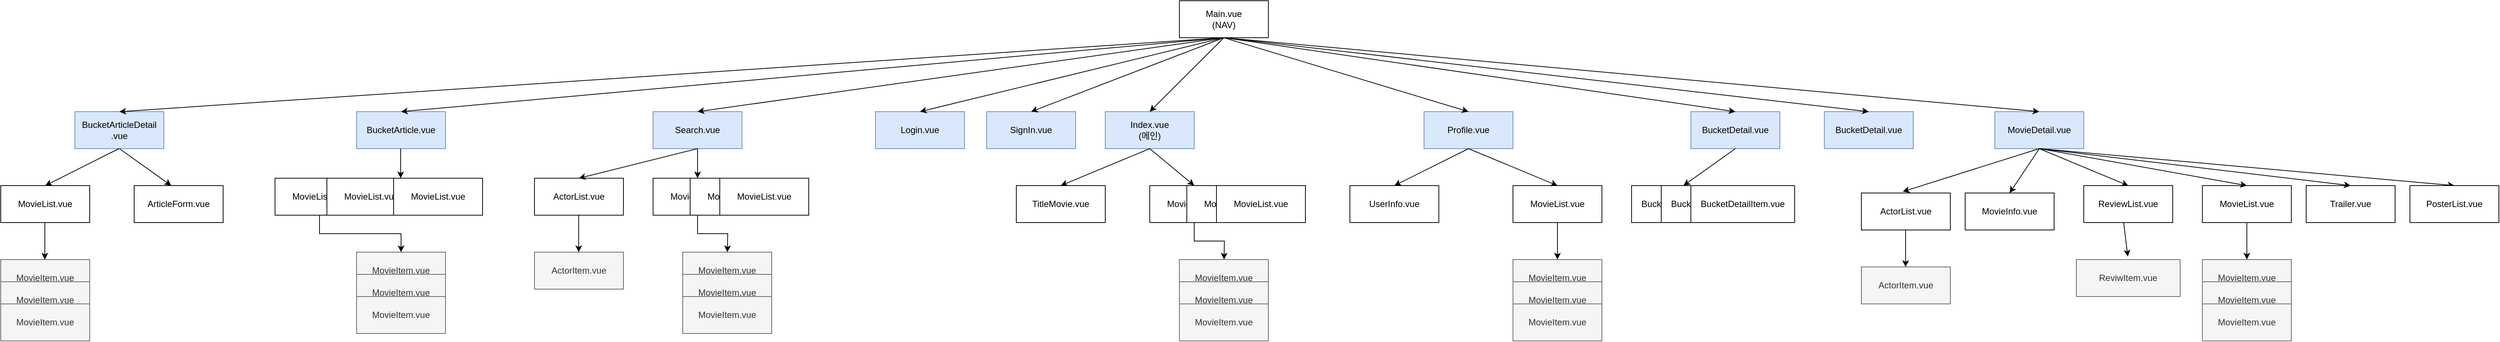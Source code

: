<mxfile version="18.0.7" type="github">
  <diagram id="prtHgNgQTEPvFCAcTncT" name="Page-1">
    <mxGraphModel dx="4049" dy="2137" grid="1" gridSize="10" guides="1" tooltips="1" connect="1" arrows="1" fold="1" page="1" pageScale="1" pageWidth="2336" pageHeight="1654" math="0" shadow="0">
      <root>
        <mxCell id="0" />
        <mxCell id="1" parent="0" />
        <mxCell id="x_m-USDx07PcHqTr6qs1-2" value="Main.vue&lt;br&gt;(NAV)" style="rounded=0;whiteSpace=wrap;html=1;" vertex="1" parent="1">
          <mxGeometry x="2040" y="140" width="120" height="50" as="geometry" />
        </mxCell>
        <mxCell id="x_m-USDx07PcHqTr6qs1-3" value="Login.vue" style="rounded=0;whiteSpace=wrap;html=1;fillColor=#dae8fc;strokeColor=#6c8ebf;" vertex="1" parent="1">
          <mxGeometry x="1630" y="290" width="120" height="50" as="geometry" />
        </mxCell>
        <mxCell id="x_m-USDx07PcHqTr6qs1-4" value="SignIn.vue" style="rounded=0;whiteSpace=wrap;html=1;fillColor=#dae8fc;strokeColor=#6c8ebf;" vertex="1" parent="1">
          <mxGeometry x="1780" y="290" width="120" height="50" as="geometry" />
        </mxCell>
        <mxCell id="x_m-USDx07PcHqTr6qs1-5" value="Index.vue&lt;br&gt;(메인)" style="rounded=0;whiteSpace=wrap;html=1;fillColor=#dae8fc;strokeColor=#6c8ebf;" vertex="1" parent="1">
          <mxGeometry x="1940" y="290" width="120" height="50" as="geometry" />
        </mxCell>
        <mxCell id="x_m-USDx07PcHqTr6qs1-6" value="Profile.vue" style="rounded=0;whiteSpace=wrap;html=1;fillColor=#dae8fc;strokeColor=#6c8ebf;" vertex="1" parent="1">
          <mxGeometry x="2370" y="290" width="120" height="50" as="geometry" />
        </mxCell>
        <mxCell id="x_m-USDx07PcHqTr6qs1-17" value="" style="endArrow=classic;html=1;rounded=0;entryX=0.5;entryY=0;entryDx=0;entryDy=0;" edge="1" parent="1" target="x_m-USDx07PcHqTr6qs1-5">
          <mxGeometry width="50" height="50" relative="1" as="geometry">
            <mxPoint x="2100" y="190" as="sourcePoint" />
            <mxPoint x="2180" y="235" as="targetPoint" />
          </mxGeometry>
        </mxCell>
        <mxCell id="x_m-USDx07PcHqTr6qs1-19" value="" style="endArrow=classic;html=1;rounded=0;entryX=0.5;entryY=0;entryDx=0;entryDy=0;" edge="1" parent="1" target="x_m-USDx07PcHqTr6qs1-6">
          <mxGeometry width="50" height="50" relative="1" as="geometry">
            <mxPoint x="2100" y="190" as="sourcePoint" />
            <mxPoint x="2340" y="240" as="targetPoint" />
          </mxGeometry>
        </mxCell>
        <mxCell id="x_m-USDx07PcHqTr6qs1-20" value="" style="endArrow=classic;html=1;rounded=0;entryX=0.5;entryY=0;entryDx=0;entryDy=0;exitX=0.5;exitY=1;exitDx=0;exitDy=0;" edge="1" parent="1" source="x_m-USDx07PcHqTr6qs1-2" target="x_m-USDx07PcHqTr6qs1-4">
          <mxGeometry width="50" height="50" relative="1" as="geometry">
            <mxPoint x="2030" y="210" as="sourcePoint" />
            <mxPoint x="2110" y="300" as="targetPoint" />
          </mxGeometry>
        </mxCell>
        <mxCell id="x_m-USDx07PcHqTr6qs1-21" value="" style="endArrow=classic;html=1;rounded=0;entryX=0.5;entryY=0;entryDx=0;entryDy=0;exitX=0.5;exitY=1;exitDx=0;exitDy=0;" edge="1" parent="1" source="x_m-USDx07PcHqTr6qs1-2" target="x_m-USDx07PcHqTr6qs1-3">
          <mxGeometry width="50" height="50" relative="1" as="geometry">
            <mxPoint x="1900" y="190" as="sourcePoint" />
            <mxPoint x="1660" y="280" as="targetPoint" />
          </mxGeometry>
        </mxCell>
        <mxCell id="x_m-USDx07PcHqTr6qs1-22" value="" style="endArrow=classic;html=1;rounded=0;exitX=0.5;exitY=1;exitDx=0;exitDy=0;entryX=0.5;entryY=0;entryDx=0;entryDy=0;" edge="1" parent="1" source="x_m-USDx07PcHqTr6qs1-5" target="x_m-USDx07PcHqTr6qs1-23">
          <mxGeometry width="50" height="50" relative="1" as="geometry">
            <mxPoint x="2000" y="390" as="sourcePoint" />
            <mxPoint x="2180" y="380" as="targetPoint" />
          </mxGeometry>
        </mxCell>
        <mxCell id="x_m-USDx07PcHqTr6qs1-23" value="TitleMovie.vue" style="rounded=0;whiteSpace=wrap;html=1;" vertex="1" parent="1">
          <mxGeometry x="1820" y="390" width="120" height="50" as="geometry" />
        </mxCell>
        <mxCell id="x_m-USDx07PcHqTr6qs1-29" style="edgeStyle=orthogonalEdgeStyle;rounded=0;orthogonalLoop=1;jettySize=auto;html=1;exitX=0.5;exitY=1;exitDx=0;exitDy=0;" edge="1" parent="1" source="x_m-USDx07PcHqTr6qs1-24">
          <mxGeometry relative="1" as="geometry">
            <mxPoint x="2100.241" y="490.0" as="targetPoint" />
          </mxGeometry>
        </mxCell>
        <mxCell id="x_m-USDx07PcHqTr6qs1-24" value="MovieList.vue" style="rounded=0;whiteSpace=wrap;html=1;" vertex="1" parent="1">
          <mxGeometry x="2000" y="390" width="120" height="50" as="geometry" />
        </mxCell>
        <mxCell id="x_m-USDx07PcHqTr6qs1-27" value="" style="endArrow=classic;html=1;rounded=0;entryX=0.5;entryY=0;entryDx=0;entryDy=0;" edge="1" parent="1" target="x_m-USDx07PcHqTr6qs1-24">
          <mxGeometry width="50" height="50" relative="1" as="geometry">
            <mxPoint x="2000" y="340" as="sourcePoint" />
            <mxPoint x="1900.0" y="410.0" as="targetPoint" />
          </mxGeometry>
        </mxCell>
        <mxCell id="x_m-USDx07PcHqTr6qs1-30" value="MovieItem.vue" style="rounded=0;whiteSpace=wrap;html=1;fillColor=#f5f5f5;fontColor=#333333;strokeColor=#666666;" vertex="1" parent="1">
          <mxGeometry x="2040" y="490" width="120" height="50" as="geometry" />
        </mxCell>
        <mxCell id="x_m-USDx07PcHqTr6qs1-31" value="MovieItem.vue" style="rounded=0;whiteSpace=wrap;html=1;fillColor=#f5f5f5;fontColor=#333333;strokeColor=#666666;" vertex="1" parent="1">
          <mxGeometry x="2040" y="520" width="120" height="50" as="geometry" />
        </mxCell>
        <mxCell id="x_m-USDx07PcHqTr6qs1-32" value="MovieItem.vue" style="rounded=0;whiteSpace=wrap;html=1;fillColor=#f5f5f5;fontColor=#333333;strokeColor=#666666;" vertex="1" parent="1">
          <mxGeometry x="2040" y="550" width="120" height="50" as="geometry" />
        </mxCell>
        <mxCell id="x_m-USDx07PcHqTr6qs1-33" value="" style="endArrow=classic;html=1;rounded=0;exitX=0.5;exitY=1;exitDx=0;exitDy=0;entryX=0.5;entryY=0;entryDx=0;entryDy=0;" edge="1" parent="1" target="x_m-USDx07PcHqTr6qs1-34">
          <mxGeometry width="50" height="50" relative="1" as="geometry">
            <mxPoint x="2430" y="340" as="sourcePoint" />
            <mxPoint x="2610" y="380" as="targetPoint" />
          </mxGeometry>
        </mxCell>
        <mxCell id="x_m-USDx07PcHqTr6qs1-34" value="UserInfo.vue" style="rounded=0;whiteSpace=wrap;html=1;" vertex="1" parent="1">
          <mxGeometry x="2270" y="390" width="120" height="50" as="geometry" />
        </mxCell>
        <mxCell id="x_m-USDx07PcHqTr6qs1-35" value="MovieList.vue" style="rounded=0;whiteSpace=wrap;html=1;" vertex="1" parent="1">
          <mxGeometry x="2490" y="390" width="120" height="50" as="geometry" />
        </mxCell>
        <mxCell id="x_m-USDx07PcHqTr6qs1-36" value="MovieList.vue" style="rounded=0;whiteSpace=wrap;html=1;" vertex="1" parent="1">
          <mxGeometry x="2050" y="390" width="120" height="50" as="geometry" />
        </mxCell>
        <mxCell id="x_m-USDx07PcHqTr6qs1-37" value="MovieList.vue" style="rounded=0;whiteSpace=wrap;html=1;" vertex="1" parent="1">
          <mxGeometry x="2090" y="390" width="120" height="50" as="geometry" />
        </mxCell>
        <mxCell id="x_m-USDx07PcHqTr6qs1-38" value="" style="endArrow=classic;html=1;rounded=0;exitX=0.5;exitY=1;exitDx=0;exitDy=0;entryX=0.5;entryY=0;entryDx=0;entryDy=0;" edge="1" parent="1" source="x_m-USDx07PcHqTr6qs1-6" target="x_m-USDx07PcHqTr6qs1-35">
          <mxGeometry width="50" height="50" relative="1" as="geometry">
            <mxPoint x="2500" y="380" as="sourcePoint" />
            <mxPoint x="2400" y="430" as="targetPoint" />
          </mxGeometry>
        </mxCell>
        <mxCell id="x_m-USDx07PcHqTr6qs1-39" value="MovieItem.vue" style="rounded=0;whiteSpace=wrap;html=1;fillColor=#f5f5f5;fontColor=#333333;strokeColor=#666666;" vertex="1" parent="1">
          <mxGeometry x="2490" y="490" width="120" height="50" as="geometry" />
        </mxCell>
        <mxCell id="x_m-USDx07PcHqTr6qs1-40" value="MovieItem.vue" style="rounded=0;whiteSpace=wrap;html=1;fillColor=#f5f5f5;fontColor=#333333;strokeColor=#666666;" vertex="1" parent="1">
          <mxGeometry x="2490" y="520" width="120" height="50" as="geometry" />
        </mxCell>
        <mxCell id="x_m-USDx07PcHqTr6qs1-41" value="MovieItem.vue" style="rounded=0;whiteSpace=wrap;html=1;fillColor=#f5f5f5;fontColor=#333333;strokeColor=#666666;" vertex="1" parent="1">
          <mxGeometry x="2490" y="550" width="120" height="50" as="geometry" />
        </mxCell>
        <mxCell id="x_m-USDx07PcHqTr6qs1-43" value="" style="endArrow=classic;html=1;rounded=0;exitX=0.5;exitY=1;exitDx=0;exitDy=0;entryX=0.5;entryY=0;entryDx=0;entryDy=0;" edge="1" parent="1" source="x_m-USDx07PcHqTr6qs1-35" target="x_m-USDx07PcHqTr6qs1-39">
          <mxGeometry width="50" height="50" relative="1" as="geometry">
            <mxPoint x="2540" y="440" as="sourcePoint" />
            <mxPoint x="2660" y="490" as="targetPoint" />
          </mxGeometry>
        </mxCell>
        <mxCell id="x_m-USDx07PcHqTr6qs1-44" value="BucketDetail.vue" style="rounded=0;whiteSpace=wrap;html=1;fillColor=#dae8fc;strokeColor=#6c8ebf;" vertex="1" parent="1">
          <mxGeometry x="2730" y="290" width="120" height="50" as="geometry" />
        </mxCell>
        <mxCell id="x_m-USDx07PcHqTr6qs1-45" value="" style="endArrow=classic;html=1;rounded=0;entryX=0.5;entryY=0;entryDx=0;entryDy=0;exitX=0.5;exitY=1;exitDx=0;exitDy=0;" edge="1" parent="1" target="x_m-USDx07PcHqTr6qs1-44" source="x_m-USDx07PcHqTr6qs1-2">
          <mxGeometry width="50" height="50" relative="1" as="geometry">
            <mxPoint x="2110" y="190" as="sourcePoint" />
            <mxPoint x="2650" y="240" as="targetPoint" />
          </mxGeometry>
        </mxCell>
        <mxCell id="x_m-USDx07PcHqTr6qs1-48" value="BucketDetailItem.vue" style="rounded=0;whiteSpace=wrap;html=1;" vertex="1" parent="1">
          <mxGeometry x="2650" y="390" width="140" height="50" as="geometry" />
        </mxCell>
        <mxCell id="x_m-USDx07PcHqTr6qs1-49" value="" style="endArrow=classic;html=1;rounded=0;exitX=0.5;exitY=1;exitDx=0;exitDy=0;entryX=0.5;entryY=0;entryDx=0;entryDy=0;" edge="1" parent="1" target="x_m-USDx07PcHqTr6qs1-48" source="x_m-USDx07PcHqTr6qs1-44">
          <mxGeometry width="50" height="50" relative="1" as="geometry">
            <mxPoint x="2788" y="340" as="sourcePoint" />
            <mxPoint x="2758" y="430" as="targetPoint" />
          </mxGeometry>
        </mxCell>
        <mxCell id="x_m-USDx07PcHqTr6qs1-50" value="BucketDetailItem.vue" style="rounded=0;whiteSpace=wrap;html=1;" vertex="1" parent="1">
          <mxGeometry x="2690" y="390" width="140" height="50" as="geometry" />
        </mxCell>
        <mxCell id="x_m-USDx07PcHqTr6qs1-51" value="BucketDetailItem.vue" style="rounded=0;whiteSpace=wrap;html=1;" vertex="1" parent="1">
          <mxGeometry x="2730" y="390" width="140" height="50" as="geometry" />
        </mxCell>
        <mxCell id="x_m-USDx07PcHqTr6qs1-52" value="BucketDetail.vue" style="rounded=0;whiteSpace=wrap;html=1;fillColor=#dae8fc;strokeColor=#6c8ebf;" vertex="1" parent="1">
          <mxGeometry x="2910" y="290" width="120" height="50" as="geometry" />
        </mxCell>
        <mxCell id="x_m-USDx07PcHqTr6qs1-53" value="" style="endArrow=classic;html=1;rounded=0;entryX=0.5;entryY=0;entryDx=0;entryDy=0;exitX=0.5;exitY=1;exitDx=0;exitDy=0;" edge="1" parent="1" source="x_m-USDx07PcHqTr6qs1-2" target="x_m-USDx07PcHqTr6qs1-52">
          <mxGeometry width="50" height="50" relative="1" as="geometry">
            <mxPoint x="2170" y="130" as="sourcePoint" />
            <mxPoint x="2850" y="260" as="targetPoint" />
          </mxGeometry>
        </mxCell>
        <mxCell id="x_m-USDx07PcHqTr6qs1-54" value="MovieDetail.vue" style="rounded=0;whiteSpace=wrap;html=1;fillColor=#dae8fc;strokeColor=#6c8ebf;" vertex="1" parent="1">
          <mxGeometry x="3140" y="290" width="120" height="50" as="geometry" />
        </mxCell>
        <mxCell id="x_m-USDx07PcHqTr6qs1-55" value="" style="endArrow=classic;html=1;rounded=0;entryX=0.5;entryY=0;entryDx=0;entryDy=0;exitX=0.5;exitY=1;exitDx=0;exitDy=0;" edge="1" parent="1" target="x_m-USDx07PcHqTr6qs1-54" source="x_m-USDx07PcHqTr6qs1-2">
          <mxGeometry width="50" height="50" relative="1" as="geometry">
            <mxPoint x="2060" y="210" as="sourcePoint" />
            <mxPoint x="3080" y="260" as="targetPoint" />
          </mxGeometry>
        </mxCell>
        <mxCell id="x_m-USDx07PcHqTr6qs1-56" value="" style="endArrow=classic;html=1;rounded=0;exitX=0.5;exitY=1;exitDx=0;exitDy=0;entryX=0.5;entryY=0;entryDx=0;entryDy=0;" edge="1" parent="1" target="x_m-USDx07PcHqTr6qs1-57">
          <mxGeometry width="50" height="50" relative="1" as="geometry">
            <mxPoint x="3200" y="340" as="sourcePoint" />
            <mxPoint x="3380" y="380" as="targetPoint" />
          </mxGeometry>
        </mxCell>
        <mxCell id="x_m-USDx07PcHqTr6qs1-57" value="MovieInfo.vue" style="rounded=0;whiteSpace=wrap;html=1;" vertex="1" parent="1">
          <mxGeometry x="3100" y="400" width="120" height="50" as="geometry" />
        </mxCell>
        <mxCell id="x_m-USDx07PcHqTr6qs1-58" value="ReviewList.vue" style="rounded=0;whiteSpace=wrap;html=1;" vertex="1" parent="1">
          <mxGeometry x="3260" y="390" width="120" height="50" as="geometry" />
        </mxCell>
        <mxCell id="x_m-USDx07PcHqTr6qs1-59" value="" style="endArrow=classic;html=1;rounded=0;exitX=0.5;exitY=1;exitDx=0;exitDy=0;entryX=0.5;entryY=0;entryDx=0;entryDy=0;" edge="1" parent="1" target="x_m-USDx07PcHqTr6qs1-58">
          <mxGeometry width="50" height="50" relative="1" as="geometry">
            <mxPoint x="3200" y="340" as="sourcePoint" />
            <mxPoint x="3170" y="430" as="targetPoint" />
          </mxGeometry>
        </mxCell>
        <mxCell id="x_m-USDx07PcHqTr6qs1-60" value="ReviwItem.vue" style="rounded=0;whiteSpace=wrap;html=1;fillColor=#f5f5f5;fontColor=#333333;strokeColor=#666666;" vertex="1" parent="1">
          <mxGeometry x="3250" y="490" width="140" height="50" as="geometry" />
        </mxCell>
        <mxCell id="x_m-USDx07PcHqTr6qs1-61" value="" style="endArrow=classic;html=1;rounded=0;exitX=0.448;exitY=0.991;exitDx=0;exitDy=0;exitPerimeter=0;entryX=0.496;entryY=-0.08;entryDx=0;entryDy=0;entryPerimeter=0;" edge="1" parent="1" source="x_m-USDx07PcHqTr6qs1-58" target="x_m-USDx07PcHqTr6qs1-60">
          <mxGeometry width="50" height="50" relative="1" as="geometry">
            <mxPoint x="3325" y="440" as="sourcePoint" />
            <mxPoint x="3320" y="500" as="targetPoint" />
          </mxGeometry>
        </mxCell>
        <mxCell id="x_m-USDx07PcHqTr6qs1-62" value="MovieList.vue" style="rounded=0;whiteSpace=wrap;html=1;" vertex="1" parent="1">
          <mxGeometry x="3420" y="390" width="120" height="50" as="geometry" />
        </mxCell>
        <mxCell id="x_m-USDx07PcHqTr6qs1-63" value="MovieItem.vue" style="rounded=0;whiteSpace=wrap;html=1;fillColor=#f5f5f5;fontColor=#333333;strokeColor=#666666;" vertex="1" parent="1">
          <mxGeometry x="3420" y="490" width="120" height="50" as="geometry" />
        </mxCell>
        <mxCell id="x_m-USDx07PcHqTr6qs1-64" value="MovieItem.vue" style="rounded=0;whiteSpace=wrap;html=1;fillColor=#f5f5f5;fontColor=#333333;strokeColor=#666666;" vertex="1" parent="1">
          <mxGeometry x="3420" y="520" width="120" height="50" as="geometry" />
        </mxCell>
        <mxCell id="x_m-USDx07PcHqTr6qs1-65" value="MovieItem.vue" style="rounded=0;whiteSpace=wrap;html=1;fillColor=#f5f5f5;fontColor=#333333;strokeColor=#666666;" vertex="1" parent="1">
          <mxGeometry x="3420" y="550" width="120" height="50" as="geometry" />
        </mxCell>
        <mxCell id="x_m-USDx07PcHqTr6qs1-66" value="" style="endArrow=classic;html=1;rounded=0;exitX=0.5;exitY=1;exitDx=0;exitDy=0;entryX=0.5;entryY=0;entryDx=0;entryDy=0;" edge="1" parent="1" source="x_m-USDx07PcHqTr6qs1-62" target="x_m-USDx07PcHqTr6qs1-63">
          <mxGeometry width="50" height="50" relative="1" as="geometry">
            <mxPoint x="3470" y="440" as="sourcePoint" />
            <mxPoint x="3590" y="490" as="targetPoint" />
          </mxGeometry>
        </mxCell>
        <mxCell id="x_m-USDx07PcHqTr6qs1-67" value="" style="endArrow=classic;html=1;rounded=0;exitX=0.5;exitY=1;exitDx=0;exitDy=0;entryX=0.5;entryY=0;entryDx=0;entryDy=0;" edge="1" parent="1" source="x_m-USDx07PcHqTr6qs1-54" target="x_m-USDx07PcHqTr6qs1-62">
          <mxGeometry width="50" height="50" relative="1" as="geometry">
            <mxPoint x="3280" y="330" as="sourcePoint" />
            <mxPoint x="3400" y="380" as="targetPoint" />
          </mxGeometry>
        </mxCell>
        <mxCell id="x_m-USDx07PcHqTr6qs1-68" value="" style="endArrow=classic;html=1;rounded=0;exitX=0.5;exitY=1;exitDx=0;exitDy=0;entryX=0.465;entryY=-0.037;entryDx=0;entryDy=0;entryPerimeter=0;" edge="1" parent="1" source="x_m-USDx07PcHqTr6qs1-54" target="x_m-USDx07PcHqTr6qs1-69">
          <mxGeometry width="50" height="50" relative="1" as="geometry">
            <mxPoint x="3110" y="350" as="sourcePoint" />
            <mxPoint x="3010" y="390" as="targetPoint" />
          </mxGeometry>
        </mxCell>
        <mxCell id="x_m-USDx07PcHqTr6qs1-69" value="ActorList.vue" style="rounded=0;whiteSpace=wrap;html=1;" vertex="1" parent="1">
          <mxGeometry x="2960" y="400" width="120" height="50" as="geometry" />
        </mxCell>
        <mxCell id="x_m-USDx07PcHqTr6qs1-70" value="" style="endArrow=classic;html=1;rounded=0;exitX=0.5;exitY=1;exitDx=0;exitDy=0;entryX=0.5;entryY=0;entryDx=0;entryDy=0;" edge="1" parent="1">
          <mxGeometry width="50" height="50" relative="1" as="geometry">
            <mxPoint x="3019.64" y="450" as="sourcePoint" />
            <mxPoint x="3019.64" y="500" as="targetPoint" />
          </mxGeometry>
        </mxCell>
        <mxCell id="x_m-USDx07PcHqTr6qs1-71" value="ActorItem.vue" style="rounded=0;whiteSpace=wrap;html=1;fillColor=#f5f5f5;fontColor=#333333;strokeColor=#666666;" vertex="1" parent="1">
          <mxGeometry x="2960" y="500" width="120" height="50" as="geometry" />
        </mxCell>
        <mxCell id="x_m-USDx07PcHqTr6qs1-72" value="Trailer.vue" style="rounded=0;whiteSpace=wrap;html=1;" vertex="1" parent="1">
          <mxGeometry x="3560" y="390" width="120" height="50" as="geometry" />
        </mxCell>
        <mxCell id="x_m-USDx07PcHqTr6qs1-73" value="" style="endArrow=classic;html=1;rounded=0;entryX=0.5;entryY=0;entryDx=0;entryDy=0;" edge="1" parent="1" target="x_m-USDx07PcHqTr6qs1-72">
          <mxGeometry width="50" height="50" relative="1" as="geometry">
            <mxPoint x="3200" y="340" as="sourcePoint" />
            <mxPoint x="3580" y="340" as="targetPoint" />
          </mxGeometry>
        </mxCell>
        <mxCell id="x_m-USDx07PcHqTr6qs1-74" value="" style="endArrow=classic;html=1;rounded=0;entryX=0.5;entryY=0;entryDx=0;entryDy=0;" edge="1" parent="1" target="x_m-USDx07PcHqTr6qs1-75">
          <mxGeometry width="50" height="50" relative="1" as="geometry">
            <mxPoint x="3200" y="340" as="sourcePoint" />
            <mxPoint x="3720" y="380" as="targetPoint" />
          </mxGeometry>
        </mxCell>
        <mxCell id="x_m-USDx07PcHqTr6qs1-75" value="PosterList.vue" style="rounded=0;whiteSpace=wrap;html=1;" vertex="1" parent="1">
          <mxGeometry x="3700" y="390" width="120" height="50" as="geometry" />
        </mxCell>
        <mxCell id="x_m-USDx07PcHqTr6qs1-76" value="Search.vue" style="rounded=0;whiteSpace=wrap;html=1;fillColor=#dae8fc;strokeColor=#6c8ebf;" vertex="1" parent="1">
          <mxGeometry x="1330" y="290" width="120" height="50" as="geometry" />
        </mxCell>
        <mxCell id="x_m-USDx07PcHqTr6qs1-77" value="" style="endArrow=classic;html=1;rounded=0;entryX=0.5;entryY=0;entryDx=0;entryDy=0;exitX=0.5;exitY=1;exitDx=0;exitDy=0;" edge="1" parent="1" target="x_m-USDx07PcHqTr6qs1-76" source="x_m-USDx07PcHqTr6qs1-2">
          <mxGeometry width="50" height="50" relative="1" as="geometry">
            <mxPoint x="1980" y="200" as="sourcePoint" />
            <mxPoint x="1360" y="280" as="targetPoint" />
          </mxGeometry>
        </mxCell>
        <mxCell id="x_m-USDx07PcHqTr6qs1-78" style="edgeStyle=orthogonalEdgeStyle;rounded=0;orthogonalLoop=1;jettySize=auto;html=1;exitX=0.5;exitY=1;exitDx=0;exitDy=0;" edge="1" parent="1" source="x_m-USDx07PcHqTr6qs1-79">
          <mxGeometry relative="1" as="geometry">
            <mxPoint x="1430.241" y="480" as="targetPoint" />
          </mxGeometry>
        </mxCell>
        <mxCell id="x_m-USDx07PcHqTr6qs1-79" value="MovieList.vue" style="rounded=0;whiteSpace=wrap;html=1;" vertex="1" parent="1">
          <mxGeometry x="1330" y="380" width="120" height="50" as="geometry" />
        </mxCell>
        <mxCell id="x_m-USDx07PcHqTr6qs1-80" value="" style="endArrow=classic;html=1;rounded=0;entryX=0.5;entryY=0;entryDx=0;entryDy=0;exitX=0.5;exitY=1;exitDx=0;exitDy=0;" edge="1" parent="1" target="x_m-USDx07PcHqTr6qs1-79" source="x_m-USDx07PcHqTr6qs1-76">
          <mxGeometry width="50" height="50" relative="1" as="geometry">
            <mxPoint x="1320" y="385" as="sourcePoint" />
            <mxPoint x="1220.0" y="455.0" as="targetPoint" />
          </mxGeometry>
        </mxCell>
        <mxCell id="x_m-USDx07PcHqTr6qs1-81" value="MovieItem.vue" style="rounded=0;whiteSpace=wrap;html=1;fillColor=#f5f5f5;fontColor=#333333;strokeColor=#666666;" vertex="1" parent="1">
          <mxGeometry x="1370" y="480" width="120" height="50" as="geometry" />
        </mxCell>
        <mxCell id="x_m-USDx07PcHqTr6qs1-82" value="MovieItem.vue" style="rounded=0;whiteSpace=wrap;html=1;fillColor=#f5f5f5;fontColor=#333333;strokeColor=#666666;" vertex="1" parent="1">
          <mxGeometry x="1370" y="510" width="120" height="50" as="geometry" />
        </mxCell>
        <mxCell id="x_m-USDx07PcHqTr6qs1-83" value="MovieItem.vue" style="rounded=0;whiteSpace=wrap;html=1;fillColor=#f5f5f5;fontColor=#333333;strokeColor=#666666;" vertex="1" parent="1">
          <mxGeometry x="1370" y="540" width="120" height="50" as="geometry" />
        </mxCell>
        <mxCell id="x_m-USDx07PcHqTr6qs1-84" value="MovieList.vue" style="rounded=0;whiteSpace=wrap;html=1;" vertex="1" parent="1">
          <mxGeometry x="1380" y="380" width="120" height="50" as="geometry" />
        </mxCell>
        <mxCell id="x_m-USDx07PcHqTr6qs1-85" value="MovieList.vue" style="rounded=0;whiteSpace=wrap;html=1;" vertex="1" parent="1">
          <mxGeometry x="1420" y="380" width="120" height="50" as="geometry" />
        </mxCell>
        <mxCell id="x_m-USDx07PcHqTr6qs1-94" value="ActorList.vue" style="rounded=0;whiteSpace=wrap;html=1;" vertex="1" parent="1">
          <mxGeometry x="1170" y="380" width="120" height="50" as="geometry" />
        </mxCell>
        <mxCell id="x_m-USDx07PcHqTr6qs1-95" value="" style="endArrow=classic;html=1;rounded=0;exitX=0.5;exitY=1;exitDx=0;exitDy=0;entryX=0.5;entryY=0;entryDx=0;entryDy=0;" edge="1" parent="1">
          <mxGeometry width="50" height="50" relative="1" as="geometry">
            <mxPoint x="1229.64" y="430" as="sourcePoint" />
            <mxPoint x="1229.64" y="480" as="targetPoint" />
          </mxGeometry>
        </mxCell>
        <mxCell id="x_m-USDx07PcHqTr6qs1-96" value="ActorItem.vue" style="rounded=0;whiteSpace=wrap;html=1;fillColor=#f5f5f5;fontColor=#333333;strokeColor=#666666;" vertex="1" parent="1">
          <mxGeometry x="1170" y="480" width="120" height="50" as="geometry" />
        </mxCell>
        <mxCell id="x_m-USDx07PcHqTr6qs1-97" value="" style="endArrow=classic;html=1;rounded=0;entryX=0.5;entryY=0;entryDx=0;entryDy=0;exitX=0.5;exitY=1;exitDx=0;exitDy=0;" edge="1" parent="1" source="x_m-USDx07PcHqTr6qs1-76" target="x_m-USDx07PcHqTr6qs1-94">
          <mxGeometry width="50" height="50" relative="1" as="geometry">
            <mxPoint x="1300" y="340" as="sourcePoint" />
            <mxPoint x="1300" y="380" as="targetPoint" />
          </mxGeometry>
        </mxCell>
        <mxCell id="x_m-USDx07PcHqTr6qs1-99" value="BucketArticle.vue" style="rounded=0;whiteSpace=wrap;html=1;fillColor=#dae8fc;strokeColor=#6c8ebf;" vertex="1" parent="1">
          <mxGeometry x="930" y="290" width="120" height="50" as="geometry" />
        </mxCell>
        <mxCell id="x_m-USDx07PcHqTr6qs1-100" value="" style="endArrow=classic;html=1;rounded=0;entryX=0.5;entryY=0;entryDx=0;entryDy=0;" edge="1" parent="1" target="x_m-USDx07PcHqTr6qs1-99">
          <mxGeometry width="50" height="50" relative="1" as="geometry">
            <mxPoint x="2100" y="190" as="sourcePoint" />
            <mxPoint x="1000" y="280" as="targetPoint" />
          </mxGeometry>
        </mxCell>
        <mxCell id="x_m-USDx07PcHqTr6qs1-110" style="edgeStyle=orthogonalEdgeStyle;rounded=0;orthogonalLoop=1;jettySize=auto;html=1;exitX=0.5;exitY=1;exitDx=0;exitDy=0;entryX=0.5;entryY=0;entryDx=0;entryDy=0;" edge="1" source="x_m-USDx07PcHqTr6qs1-111" parent="1" target="x_m-USDx07PcHqTr6qs1-112">
          <mxGeometry relative="1" as="geometry">
            <mxPoint x="920.241" y="500" as="targetPoint" />
            <Array as="points">
              <mxPoint x="880" y="455" />
              <mxPoint x="990" y="455" />
            </Array>
          </mxGeometry>
        </mxCell>
        <mxCell id="x_m-USDx07PcHqTr6qs1-111" value="MovieList.vue" style="rounded=0;whiteSpace=wrap;html=1;" vertex="1" parent="1">
          <mxGeometry x="820" y="380" width="120" height="50" as="geometry" />
        </mxCell>
        <mxCell id="x_m-USDx07PcHqTr6qs1-112" value="MovieItem.vue" style="rounded=0;whiteSpace=wrap;html=1;fillColor=#f5f5f5;fontColor=#333333;strokeColor=#666666;" vertex="1" parent="1">
          <mxGeometry x="930" y="480" width="120" height="50" as="geometry" />
        </mxCell>
        <mxCell id="x_m-USDx07PcHqTr6qs1-113" value="MovieItem.vue" style="rounded=0;whiteSpace=wrap;html=1;fillColor=#f5f5f5;fontColor=#333333;strokeColor=#666666;" vertex="1" parent="1">
          <mxGeometry x="930" y="510" width="120" height="50" as="geometry" />
        </mxCell>
        <mxCell id="x_m-USDx07PcHqTr6qs1-114" value="MovieItem.vue" style="rounded=0;whiteSpace=wrap;html=1;fillColor=#f5f5f5;fontColor=#333333;strokeColor=#666666;" vertex="1" parent="1">
          <mxGeometry x="930" y="540" width="120" height="50" as="geometry" />
        </mxCell>
        <mxCell id="x_m-USDx07PcHqTr6qs1-117" value="" style="endArrow=classic;html=1;rounded=0;entryX=0.5;entryY=0;entryDx=0;entryDy=0;exitX=0.5;exitY=1;exitDx=0;exitDy=0;" edge="1" parent="1">
          <mxGeometry width="50" height="50" relative="1" as="geometry">
            <mxPoint x="989.5" y="340" as="sourcePoint" />
            <mxPoint x="989.5" y="380" as="targetPoint" />
          </mxGeometry>
        </mxCell>
        <mxCell id="x_m-USDx07PcHqTr6qs1-118" value="MovieList.vue" style="rounded=0;whiteSpace=wrap;html=1;" vertex="1" parent="1">
          <mxGeometry x="890" y="380" width="120" height="50" as="geometry" />
        </mxCell>
        <mxCell id="x_m-USDx07PcHqTr6qs1-119" value="MovieList.vue" style="rounded=0;whiteSpace=wrap;html=1;" vertex="1" parent="1">
          <mxGeometry x="980" y="380" width="120" height="50" as="geometry" />
        </mxCell>
        <mxCell id="x_m-USDx07PcHqTr6qs1-120" value="BucketArticleDetail&lt;br&gt;.vue" style="rounded=0;whiteSpace=wrap;html=1;fillColor=#dae8fc;strokeColor=#6c8ebf;" vertex="1" parent="1">
          <mxGeometry x="550" y="290" width="120" height="50" as="geometry" />
        </mxCell>
        <mxCell id="x_m-USDx07PcHqTr6qs1-121" value="" style="endArrow=classic;html=1;rounded=0;entryX=0.5;entryY=0;entryDx=0;entryDy=0;" edge="1" parent="1" target="x_m-USDx07PcHqTr6qs1-120">
          <mxGeometry width="50" height="50" relative="1" as="geometry">
            <mxPoint x="2100" y="190" as="sourcePoint" />
            <mxPoint x="740" y="290" as="targetPoint" />
          </mxGeometry>
        </mxCell>
        <mxCell id="x_m-USDx07PcHqTr6qs1-122" value="MovieList.vue" style="rounded=0;whiteSpace=wrap;html=1;" vertex="1" parent="1">
          <mxGeometry x="450" y="390" width="120" height="50" as="geometry" />
        </mxCell>
        <mxCell id="x_m-USDx07PcHqTr6qs1-123" value="" style="endArrow=classic;html=1;rounded=0;entryX=0.5;entryY=0;entryDx=0;entryDy=0;exitX=0.5;exitY=1;exitDx=0;exitDy=0;" edge="1" parent="1" target="x_m-USDx07PcHqTr6qs1-122">
          <mxGeometry width="50" height="50" relative="1" as="geometry">
            <mxPoint x="609.5" y="340" as="sourcePoint" />
            <mxPoint x="609.5" y="380" as="targetPoint" />
            <Array as="points" />
          </mxGeometry>
        </mxCell>
        <mxCell id="x_m-USDx07PcHqTr6qs1-124" value="MovieItem.vue" style="rounded=0;whiteSpace=wrap;html=1;fillColor=#f5f5f5;fontColor=#333333;strokeColor=#666666;" vertex="1" parent="1">
          <mxGeometry x="450" y="490" width="120" height="50" as="geometry" />
        </mxCell>
        <mxCell id="x_m-USDx07PcHqTr6qs1-125" value="MovieItem.vue" style="rounded=0;whiteSpace=wrap;html=1;fillColor=#f5f5f5;fontColor=#333333;strokeColor=#666666;" vertex="1" parent="1">
          <mxGeometry x="450" y="520" width="120" height="50" as="geometry" />
        </mxCell>
        <mxCell id="x_m-USDx07PcHqTr6qs1-126" value="MovieItem.vue" style="rounded=0;whiteSpace=wrap;html=1;fillColor=#f5f5f5;fontColor=#333333;strokeColor=#666666;" vertex="1" parent="1">
          <mxGeometry x="450" y="550" width="120" height="50" as="geometry" />
        </mxCell>
        <mxCell id="x_m-USDx07PcHqTr6qs1-127" value="" style="endArrow=classic;html=1;rounded=0;exitX=0.5;exitY=1;exitDx=0;exitDy=0;entryX=0.5;entryY=0;entryDx=0;entryDy=0;" edge="1" parent="1">
          <mxGeometry width="50" height="50" relative="1" as="geometry">
            <mxPoint x="509.5" y="440" as="sourcePoint" />
            <mxPoint x="509.5" y="490" as="targetPoint" />
          </mxGeometry>
        </mxCell>
        <mxCell id="x_m-USDx07PcHqTr6qs1-128" value="" style="endArrow=classic;html=1;rounded=0;exitX=0.5;exitY=1;exitDx=0;exitDy=0;" edge="1" parent="1" source="x_m-USDx07PcHqTr6qs1-120">
          <mxGeometry width="50" height="50" relative="1" as="geometry">
            <mxPoint x="919.5" y="350" as="sourcePoint" />
            <mxPoint x="680" y="390" as="targetPoint" />
          </mxGeometry>
        </mxCell>
        <mxCell id="x_m-USDx07PcHqTr6qs1-129" value="ArticleForm.vue" style="rounded=0;whiteSpace=wrap;html=1;" vertex="1" parent="1">
          <mxGeometry x="630" y="390" width="120" height="50" as="geometry" />
        </mxCell>
      </root>
    </mxGraphModel>
  </diagram>
</mxfile>
